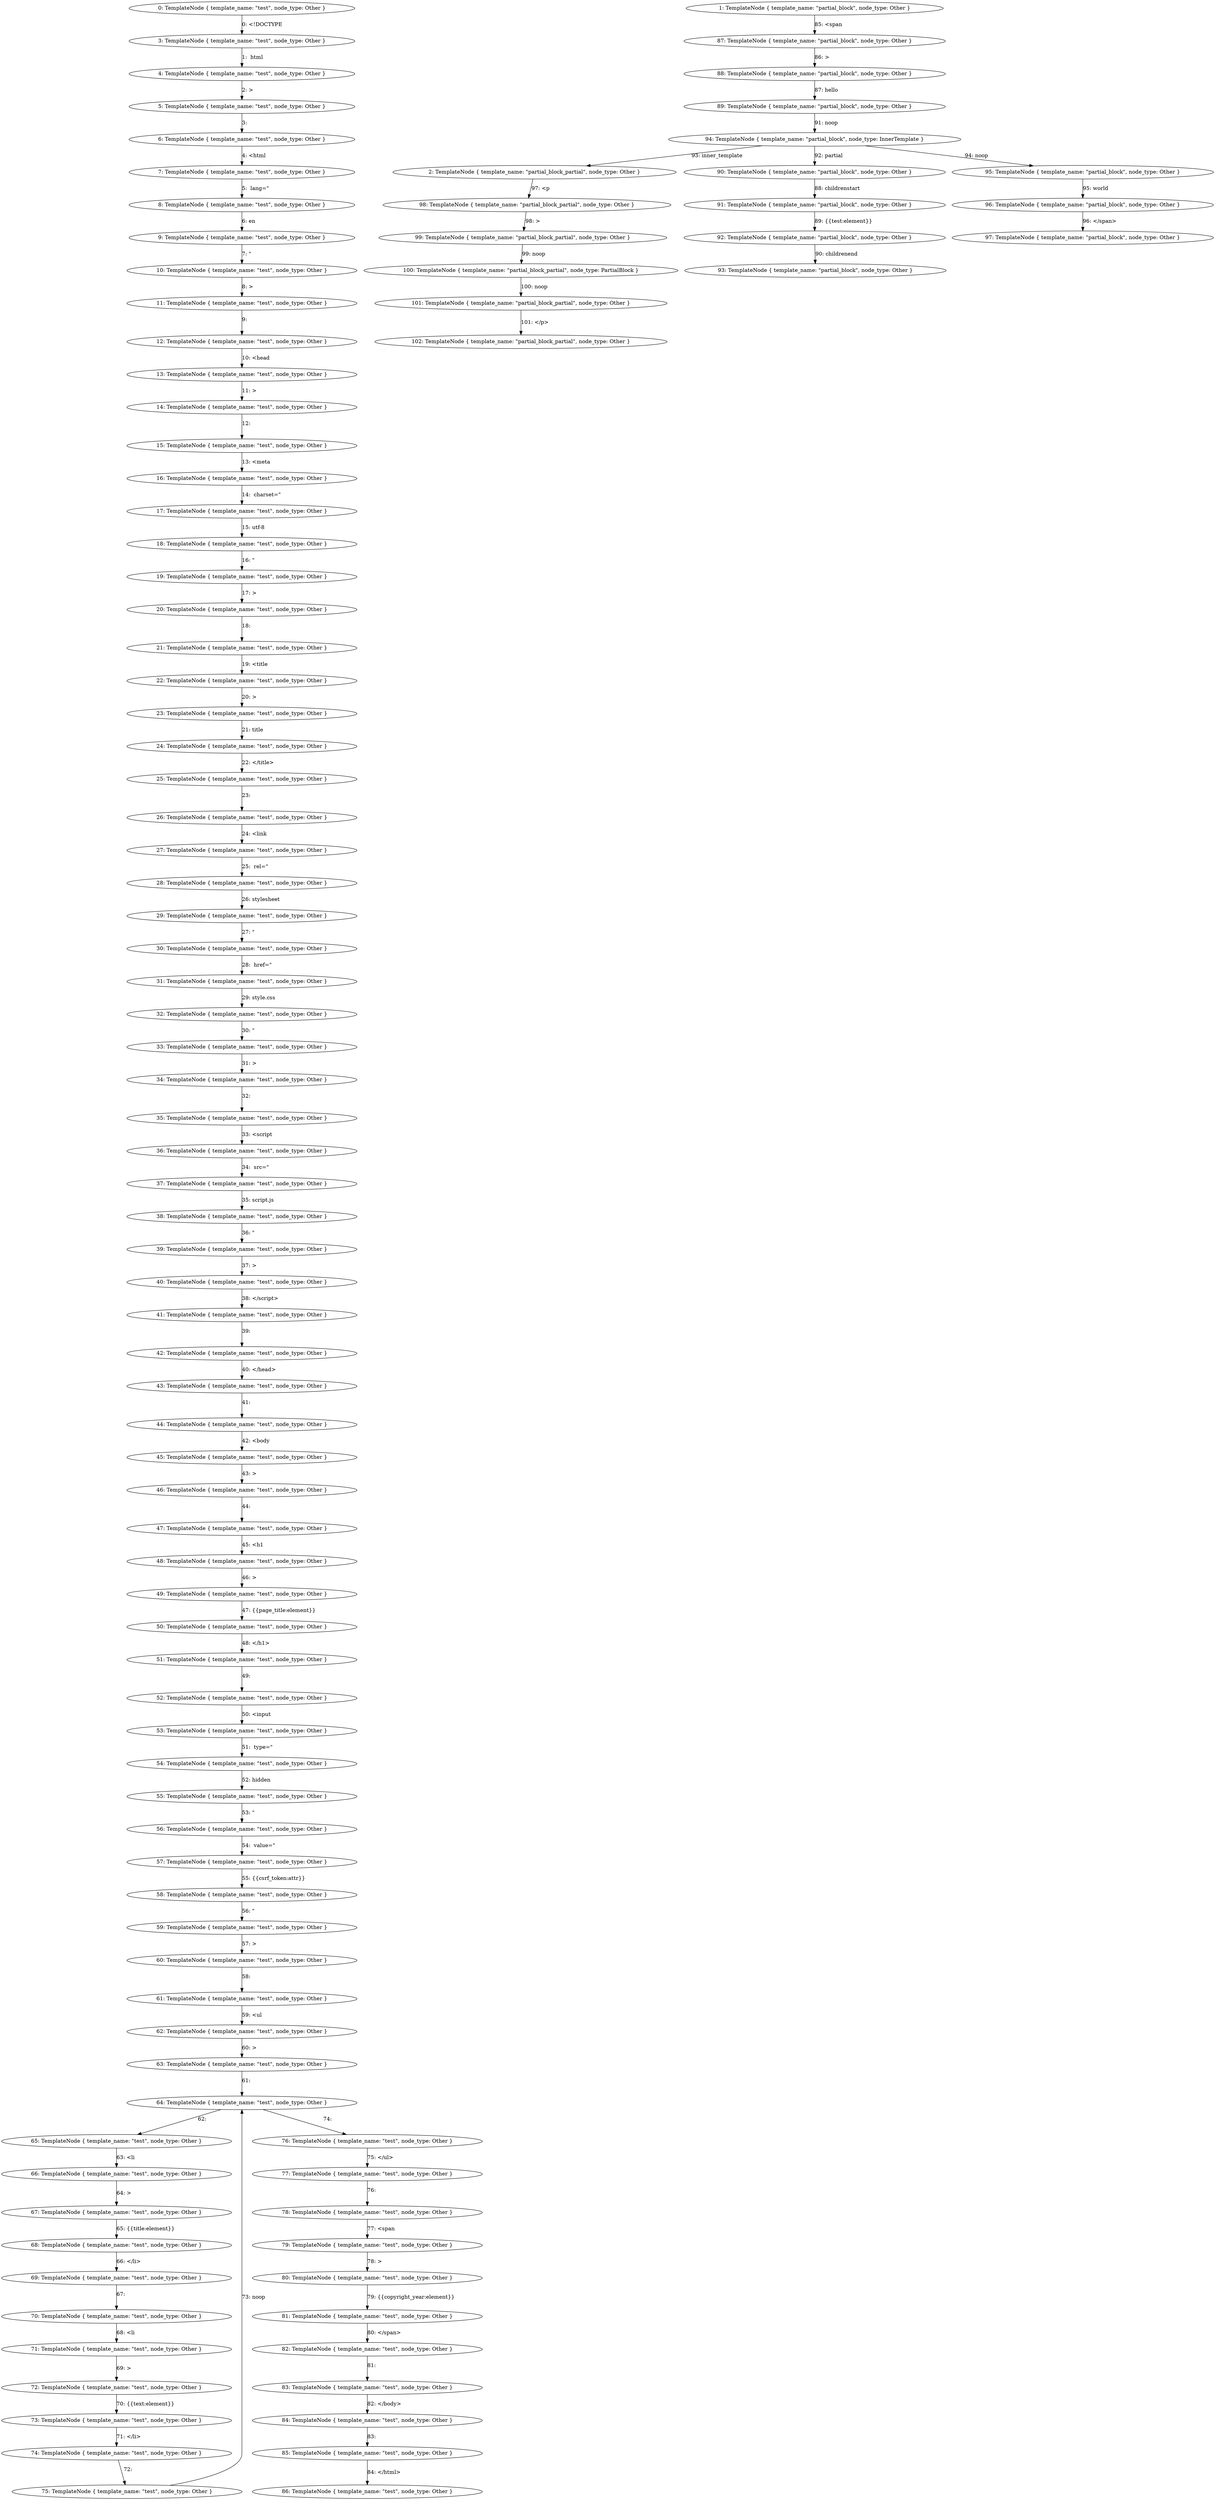 digraph {
    0 [ label = "0: TemplateNode { template_name: \"test\", node_type: Other }" ]
    1 [ label = "1: TemplateNode { template_name: \"partial_block\", node_type: Other }" ]
    2 [ label = "2: TemplateNode { template_name: \"partial_block_partial\", node_type: Other }" ]
    3 [ label = "3: TemplateNode { template_name: \"test\", node_type: Other }" ]
    4 [ label = "4: TemplateNode { template_name: \"test\", node_type: Other }" ]
    5 [ label = "5: TemplateNode { template_name: \"test\", node_type: Other }" ]
    6 [ label = "6: TemplateNode { template_name: \"test\", node_type: Other }" ]
    7 [ label = "7: TemplateNode { template_name: \"test\", node_type: Other }" ]
    8 [ label = "8: TemplateNode { template_name: \"test\", node_type: Other }" ]
    9 [ label = "9: TemplateNode { template_name: \"test\", node_type: Other }" ]
    10 [ label = "10: TemplateNode { template_name: \"test\", node_type: Other }" ]
    11 [ label = "11: TemplateNode { template_name: \"test\", node_type: Other }" ]
    12 [ label = "12: TemplateNode { template_name: \"test\", node_type: Other }" ]
    13 [ label = "13: TemplateNode { template_name: \"test\", node_type: Other }" ]
    14 [ label = "14: TemplateNode { template_name: \"test\", node_type: Other }" ]
    15 [ label = "15: TemplateNode { template_name: \"test\", node_type: Other }" ]
    16 [ label = "16: TemplateNode { template_name: \"test\", node_type: Other }" ]
    17 [ label = "17: TemplateNode { template_name: \"test\", node_type: Other }" ]
    18 [ label = "18: TemplateNode { template_name: \"test\", node_type: Other }" ]
    19 [ label = "19: TemplateNode { template_name: \"test\", node_type: Other }" ]
    20 [ label = "20: TemplateNode { template_name: \"test\", node_type: Other }" ]
    21 [ label = "21: TemplateNode { template_name: \"test\", node_type: Other }" ]
    22 [ label = "22: TemplateNode { template_name: \"test\", node_type: Other }" ]
    23 [ label = "23: TemplateNode { template_name: \"test\", node_type: Other }" ]
    24 [ label = "24: TemplateNode { template_name: \"test\", node_type: Other }" ]
    25 [ label = "25: TemplateNode { template_name: \"test\", node_type: Other }" ]
    26 [ label = "26: TemplateNode { template_name: \"test\", node_type: Other }" ]
    27 [ label = "27: TemplateNode { template_name: \"test\", node_type: Other }" ]
    28 [ label = "28: TemplateNode { template_name: \"test\", node_type: Other }" ]
    29 [ label = "29: TemplateNode { template_name: \"test\", node_type: Other }" ]
    30 [ label = "30: TemplateNode { template_name: \"test\", node_type: Other }" ]
    31 [ label = "31: TemplateNode { template_name: \"test\", node_type: Other }" ]
    32 [ label = "32: TemplateNode { template_name: \"test\", node_type: Other }" ]
    33 [ label = "33: TemplateNode { template_name: \"test\", node_type: Other }" ]
    34 [ label = "34: TemplateNode { template_name: \"test\", node_type: Other }" ]
    35 [ label = "35: TemplateNode { template_name: \"test\", node_type: Other }" ]
    36 [ label = "36: TemplateNode { template_name: \"test\", node_type: Other }" ]
    37 [ label = "37: TemplateNode { template_name: \"test\", node_type: Other }" ]
    38 [ label = "38: TemplateNode { template_name: \"test\", node_type: Other }" ]
    39 [ label = "39: TemplateNode { template_name: \"test\", node_type: Other }" ]
    40 [ label = "40: TemplateNode { template_name: \"test\", node_type: Other }" ]
    41 [ label = "41: TemplateNode { template_name: \"test\", node_type: Other }" ]
    42 [ label = "42: TemplateNode { template_name: \"test\", node_type: Other }" ]
    43 [ label = "43: TemplateNode { template_name: \"test\", node_type: Other }" ]
    44 [ label = "44: TemplateNode { template_name: \"test\", node_type: Other }" ]
    45 [ label = "45: TemplateNode { template_name: \"test\", node_type: Other }" ]
    46 [ label = "46: TemplateNode { template_name: \"test\", node_type: Other }" ]
    47 [ label = "47: TemplateNode { template_name: \"test\", node_type: Other }" ]
    48 [ label = "48: TemplateNode { template_name: \"test\", node_type: Other }" ]
    49 [ label = "49: TemplateNode { template_name: \"test\", node_type: Other }" ]
    50 [ label = "50: TemplateNode { template_name: \"test\", node_type: Other }" ]
    51 [ label = "51: TemplateNode { template_name: \"test\", node_type: Other }" ]
    52 [ label = "52: TemplateNode { template_name: \"test\", node_type: Other }" ]
    53 [ label = "53: TemplateNode { template_name: \"test\", node_type: Other }" ]
    54 [ label = "54: TemplateNode { template_name: \"test\", node_type: Other }" ]
    55 [ label = "55: TemplateNode { template_name: \"test\", node_type: Other }" ]
    56 [ label = "56: TemplateNode { template_name: \"test\", node_type: Other }" ]
    57 [ label = "57: TemplateNode { template_name: \"test\", node_type: Other }" ]
    58 [ label = "58: TemplateNode { template_name: \"test\", node_type: Other }" ]
    59 [ label = "59: TemplateNode { template_name: \"test\", node_type: Other }" ]
    60 [ label = "60: TemplateNode { template_name: \"test\", node_type: Other }" ]
    61 [ label = "61: TemplateNode { template_name: \"test\", node_type: Other }" ]
    62 [ label = "62: TemplateNode { template_name: \"test\", node_type: Other }" ]
    63 [ label = "63: TemplateNode { template_name: \"test\", node_type: Other }" ]
    64 [ label = "64: TemplateNode { template_name: \"test\", node_type: Other }" ]
    65 [ label = "65: TemplateNode { template_name: \"test\", node_type: Other }" ]
    66 [ label = "66: TemplateNode { template_name: \"test\", node_type: Other }" ]
    67 [ label = "67: TemplateNode { template_name: \"test\", node_type: Other }" ]
    68 [ label = "68: TemplateNode { template_name: \"test\", node_type: Other }" ]
    69 [ label = "69: TemplateNode { template_name: \"test\", node_type: Other }" ]
    70 [ label = "70: TemplateNode { template_name: \"test\", node_type: Other }" ]
    71 [ label = "71: TemplateNode { template_name: \"test\", node_type: Other }" ]
    72 [ label = "72: TemplateNode { template_name: \"test\", node_type: Other }" ]
    73 [ label = "73: TemplateNode { template_name: \"test\", node_type: Other }" ]
    74 [ label = "74: TemplateNode { template_name: \"test\", node_type: Other }" ]
    75 [ label = "75: TemplateNode { template_name: \"test\", node_type: Other }" ]
    76 [ label = "76: TemplateNode { template_name: \"test\", node_type: Other }" ]
    77 [ label = "77: TemplateNode { template_name: \"test\", node_type: Other }" ]
    78 [ label = "78: TemplateNode { template_name: \"test\", node_type: Other }" ]
    79 [ label = "79: TemplateNode { template_name: \"test\", node_type: Other }" ]
    80 [ label = "80: TemplateNode { template_name: \"test\", node_type: Other }" ]
    81 [ label = "81: TemplateNode { template_name: \"test\", node_type: Other }" ]
    82 [ label = "82: TemplateNode { template_name: \"test\", node_type: Other }" ]
    83 [ label = "83: TemplateNode { template_name: \"test\", node_type: Other }" ]
    84 [ label = "84: TemplateNode { template_name: \"test\", node_type: Other }" ]
    85 [ label = "85: TemplateNode { template_name: \"test\", node_type: Other }" ]
    86 [ label = "86: TemplateNode { template_name: \"test\", node_type: Other }" ]
    87 [ label = "87: TemplateNode { template_name: \"partial_block\", node_type: Other }" ]
    88 [ label = "88: TemplateNode { template_name: \"partial_block\", node_type: Other }" ]
    89 [ label = "89: TemplateNode { template_name: \"partial_block\", node_type: Other }" ]
    90 [ label = "90: TemplateNode { template_name: \"partial_block\", node_type: Other }" ]
    91 [ label = "91: TemplateNode { template_name: \"partial_block\", node_type: Other }" ]
    92 [ label = "92: TemplateNode { template_name: \"partial_block\", node_type: Other }" ]
    93 [ label = "93: TemplateNode { template_name: \"partial_block\", node_type: Other }" ]
    94 [ label = "94: TemplateNode { template_name: \"partial_block\", node_type: InnerTemplate }" ]
    95 [ label = "95: TemplateNode { template_name: \"partial_block\", node_type: Other }" ]
    96 [ label = "96: TemplateNode { template_name: \"partial_block\", node_type: Other }" ]
    97 [ label = "97: TemplateNode { template_name: \"partial_block\", node_type: Other }" ]
    98 [ label = "98: TemplateNode { template_name: \"partial_block_partial\", node_type: Other }" ]
    99 [ label = "99: TemplateNode { template_name: \"partial_block_partial\", node_type: Other }" ]
    100 [ label = "100: TemplateNode { template_name: \"partial_block_partial\", node_type: PartialBlock }" ]
    101 [ label = "101: TemplateNode { template_name: \"partial_block_partial\", node_type: Other }" ]
    102 [ label = "102: TemplateNode { template_name: \"partial_block_partial\", node_type: Other }" ]
    0 -> 3 [ label = "0: <!DOCTYPE" ]
    3 -> 4 [ label = "1:  html" ]
    4 -> 5 [ label = "2: >" ]
    5 -> 6 [ label = "3: \l" ]
    6 -> 7 [ label = "4: <html" ]
    7 -> 8 [ label = "5:  lang=\"" ]
    8 -> 9 [ label = "6: en" ]
    9 -> 10 [ label = "7: \"" ]
    10 -> 11 [ label = "8: >" ]
    11 -> 12 [ label = "9: \l  " ]
    12 -> 13 [ label = "10: <head" ]
    13 -> 14 [ label = "11: >" ]
    14 -> 15 [ label = "12: \l    " ]
    15 -> 16 [ label = "13: <meta" ]
    16 -> 17 [ label = "14:  charset=\"" ]
    17 -> 18 [ label = "15: utf-8" ]
    18 -> 19 [ label = "16: \"" ]
    19 -> 20 [ label = "17: >" ]
    20 -> 21 [ label = "18: \l    " ]
    21 -> 22 [ label = "19: <title" ]
    22 -> 23 [ label = "20: >" ]
    23 -> 24 [ label = "21: title" ]
    24 -> 25 [ label = "22: </title>" ]
    25 -> 26 [ label = "23: \l    " ]
    26 -> 27 [ label = "24: <link" ]
    27 -> 28 [ label = "25:  rel=\"" ]
    28 -> 29 [ label = "26: stylesheet" ]
    29 -> 30 [ label = "27: \"" ]
    30 -> 31 [ label = "28:  href=\"" ]
    31 -> 32 [ label = "29: style.css" ]
    32 -> 33 [ label = "30: \"" ]
    33 -> 34 [ label = "31: >" ]
    34 -> 35 [ label = "32: \l    " ]
    35 -> 36 [ label = "33: <script" ]
    36 -> 37 [ label = "34:  src=\"" ]
    37 -> 38 [ label = "35: script.js" ]
    38 -> 39 [ label = "36: \"" ]
    39 -> 40 [ label = "37: >" ]
    40 -> 41 [ label = "38: </script>" ]
    41 -> 42 [ label = "39: \l  " ]
    42 -> 43 [ label = "40: </head>" ]
    43 -> 44 [ label = "41: \l  " ]
    44 -> 45 [ label = "42: <body" ]
    45 -> 46 [ label = "43: >" ]
    46 -> 47 [ label = "44: \l    " ]
    47 -> 48 [ label = "45: <h1" ]
    48 -> 49 [ label = "46: >" ]
    49 -> 50 [ label = "47: {{page_title:element}}" ]
    50 -> 51 [ label = "48: </h1>" ]
    51 -> 52 [ label = "49: \l    " ]
    52 -> 53 [ label = "50: <input" ]
    53 -> 54 [ label = "51:  type=\"" ]
    54 -> 55 [ label = "52: hidden" ]
    55 -> 56 [ label = "53: \"" ]
    56 -> 57 [ label = "54:  value=\"" ]
    57 -> 58 [ label = "55: {{csrf_token:attr}}" ]
    58 -> 59 [ label = "56: \"" ]
    59 -> 60 [ label = "57: >" ]
    60 -> 61 [ label = "58: \l    " ]
    61 -> 62 [ label = "59: <ul" ]
    62 -> 63 [ label = "60: >" ]
    63 -> 64 [ label = "61: \l    " ]
    64 -> 65 [ label = "62: \l      " ]
    65 -> 66 [ label = "63: <li" ]
    66 -> 67 [ label = "64: >" ]
    67 -> 68 [ label = "65: {{title:element}}" ]
    68 -> 69 [ label = "66: </li>" ]
    69 -> 70 [ label = "67: \l      " ]
    70 -> 71 [ label = "68: <li" ]
    71 -> 72 [ label = "69: >" ]
    72 -> 73 [ label = "70: {{text:element}}" ]
    73 -> 74 [ label = "71: </li>" ]
    74 -> 75 [ label = "72: \l    " ]
    75 -> 64 [ label = "73: noop" ]
    64 -> 76 [ label = "74: \l    " ]
    76 -> 77 [ label = "75: </ul>" ]
    77 -> 78 [ label = "76: \l    " ]
    78 -> 79 [ label = "77: <span" ]
    79 -> 80 [ label = "78: >" ]
    80 -> 81 [ label = "79: {{copyright_year:element}}" ]
    81 -> 82 [ label = "80: </span>" ]
    82 -> 83 [ label = "81: \l  " ]
    83 -> 84 [ label = "82: </body>" ]
    84 -> 85 [ label = "83: \l" ]
    85 -> 86 [ label = "84: </html>" ]
    1 -> 87 [ label = "85: <span" ]
    87 -> 88 [ label = "86: >" ]
    88 -> 89 [ label = "87: hello" ]
    90 -> 91 [ label = "88: childrenstart" ]
    91 -> 92 [ label = "89: {{test:element}}" ]
    92 -> 93 [ label = "90: childrenend" ]
    89 -> 94 [ label = "91: noop" ]
    94 -> 90 [ label = "92: partial" ]
    94 -> 2 [ label = "93: inner_template" ]
    94 -> 95 [ label = "94: noop" ]
    95 -> 96 [ label = "95: world" ]
    96 -> 97 [ label = "96: </span>" ]
    2 -> 98 [ label = "97: <p" ]
    98 -> 99 [ label = "98: >" ]
    99 -> 100 [ label = "99: noop" ]
    100 -> 101 [ label = "100: noop" ]
    101 -> 102 [ label = "101: </p>" ]
}
